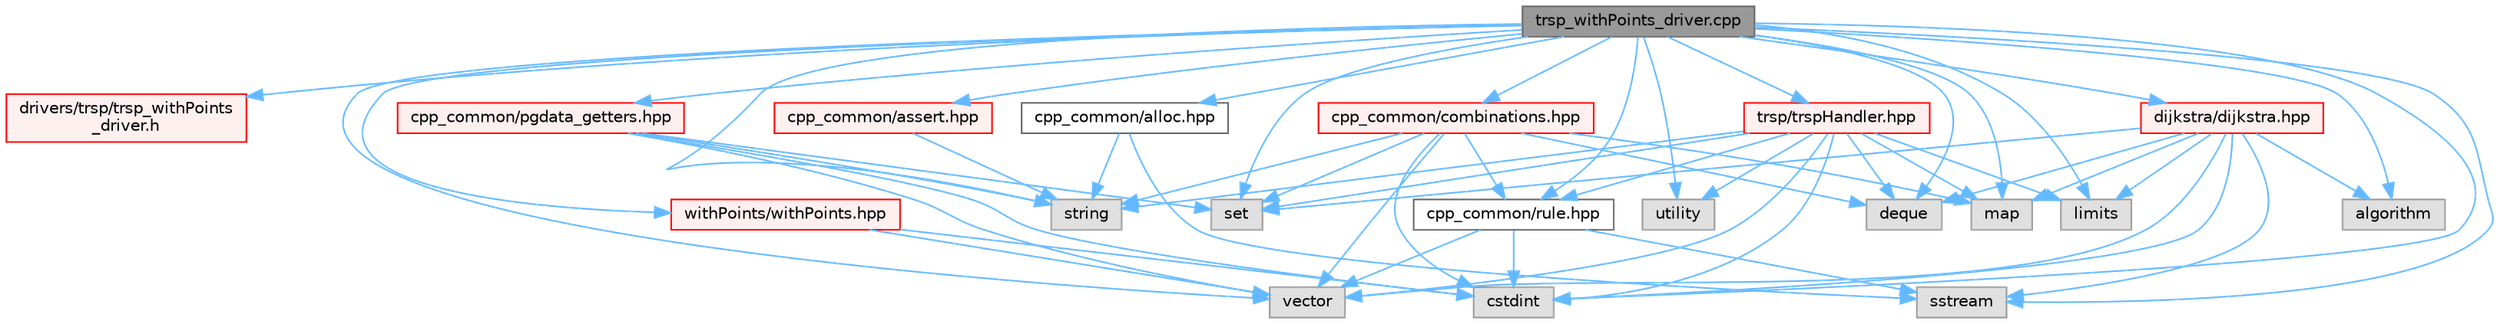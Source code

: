 digraph "trsp_withPoints_driver.cpp"
{
 // LATEX_PDF_SIZE
  bgcolor="transparent";
  edge [fontname=Helvetica,fontsize=10,labelfontname=Helvetica,labelfontsize=10];
  node [fontname=Helvetica,fontsize=10,shape=box,height=0.2,width=0.4];
  Node1 [id="Node000001",label="trsp_withPoints_driver.cpp",height=0.2,width=0.4,color="gray40", fillcolor="grey60", style="filled", fontcolor="black",tooltip=" "];
  Node1 -> Node2 [id="edge1_Node000001_Node000002",color="steelblue1",style="solid",tooltip=" "];
  Node2 [id="Node000002",label="drivers/trsp/trsp_withPoints\l_driver.h",height=0.2,width=0.4,color="red", fillcolor="#FFF0F0", style="filled",URL="$trsp__withPoints__driver_8h.html",tooltip=" "];
  Node1 -> Node8 [id="edge2_Node000001_Node000008",color="steelblue1",style="solid",tooltip=" "];
  Node8 [id="Node000008",label="utility",height=0.2,width=0.4,color="grey60", fillcolor="#E0E0E0", style="filled",tooltip=" "];
  Node1 -> Node9 [id="edge3_Node000001_Node000009",color="steelblue1",style="solid",tooltip=" "];
  Node9 [id="Node000009",label="vector",height=0.2,width=0.4,color="grey60", fillcolor="#E0E0E0", style="filled",tooltip=" "];
  Node1 -> Node10 [id="edge4_Node000001_Node000010",color="steelblue1",style="solid",tooltip=" "];
  Node10 [id="Node000010",label="cstdint",height=0.2,width=0.4,color="grey60", fillcolor="#E0E0E0", style="filled",tooltip=" "];
  Node1 -> Node11 [id="edge5_Node000001_Node000011",color="steelblue1",style="solid",tooltip=" "];
  Node11 [id="Node000011",label="sstream",height=0.2,width=0.4,color="grey60", fillcolor="#E0E0E0", style="filled",tooltip=" "];
  Node1 -> Node12 [id="edge6_Node000001_Node000012",color="steelblue1",style="solid",tooltip=" "];
  Node12 [id="Node000012",label="deque",height=0.2,width=0.4,color="grey60", fillcolor="#E0E0E0", style="filled",tooltip=" "];
  Node1 -> Node13 [id="edge7_Node000001_Node000013",color="steelblue1",style="solid",tooltip=" "];
  Node13 [id="Node000013",label="algorithm",height=0.2,width=0.4,color="grey60", fillcolor="#E0E0E0", style="filled",tooltip=" "];
  Node1 -> Node14 [id="edge8_Node000001_Node000014",color="steelblue1",style="solid",tooltip=" "];
  Node14 [id="Node000014",label="limits",height=0.2,width=0.4,color="grey60", fillcolor="#E0E0E0", style="filled",tooltip=" "];
  Node1 -> Node15 [id="edge9_Node000001_Node000015",color="steelblue1",style="solid",tooltip=" "];
  Node15 [id="Node000015",label="set",height=0.2,width=0.4,color="grey60", fillcolor="#E0E0E0", style="filled",tooltip=" "];
  Node1 -> Node16 [id="edge10_Node000001_Node000016",color="steelblue1",style="solid",tooltip=" "];
  Node16 [id="Node000016",label="map",height=0.2,width=0.4,color="grey60", fillcolor="#E0E0E0", style="filled",tooltip=" "];
  Node1 -> Node17 [id="edge11_Node000001_Node000017",color="steelblue1",style="solid",tooltip=" "];
  Node17 [id="Node000017",label="string",height=0.2,width=0.4,color="grey60", fillcolor="#E0E0E0", style="filled",tooltip=" "];
  Node1 -> Node18 [id="edge12_Node000001_Node000018",color="steelblue1",style="solid",tooltip=" "];
  Node18 [id="Node000018",label="cpp_common/pgdata_getters.hpp",height=0.2,width=0.4,color="red", fillcolor="#FFF0F0", style="filled",URL="$pgdata__getters_8hpp.html",tooltip=" "];
  Node18 -> Node10 [id="edge13_Node000018_Node000010",color="steelblue1",style="solid",tooltip=" "];
  Node18 -> Node17 [id="edge14_Node000018_Node000017",color="steelblue1",style="solid",tooltip=" "];
  Node18 -> Node15 [id="edge15_Node000018_Node000015",color="steelblue1",style="solid",tooltip=" "];
  Node18 -> Node9 [id="edge16_Node000018_Node000009",color="steelblue1",style="solid",tooltip=" "];
  Node1 -> Node34 [id="edge17_Node000001_Node000034",color="steelblue1",style="solid",tooltip=" "];
  Node34 [id="Node000034",label="cpp_common/alloc.hpp",height=0.2,width=0.4,color="grey40", fillcolor="white", style="filled",URL="$alloc_8hpp.html",tooltip=" "];
  Node34 -> Node17 [id="edge18_Node000034_Node000017",color="steelblue1",style="solid",tooltip=" "];
  Node34 -> Node11 [id="edge19_Node000034_Node000011",color="steelblue1",style="solid",tooltip=" "];
  Node1 -> Node35 [id="edge20_Node000001_Node000035",color="steelblue1",style="solid",tooltip=" "];
  Node35 [id="Node000035",label="cpp_common/assert.hpp",height=0.2,width=0.4,color="red", fillcolor="#FFF0F0", style="filled",URL="$assert_8hpp.html",tooltip="Assertions Handling."];
  Node35 -> Node17 [id="edge21_Node000035_Node000017",color="steelblue1",style="solid",tooltip=" "];
  Node1 -> Node37 [id="edge22_Node000001_Node000037",color="steelblue1",style="solid",tooltip=" "];
  Node37 [id="Node000037",label="cpp_common/rule.hpp",height=0.2,width=0.4,color="grey40", fillcolor="white", style="filled",URL="$rule_8hpp.html",tooltip=" "];
  Node37 -> Node9 [id="edge23_Node000037_Node000009",color="steelblue1",style="solid",tooltip=" "];
  Node37 -> Node11 [id="edge24_Node000037_Node000011",color="steelblue1",style="solid",tooltip=" "];
  Node37 -> Node10 [id="edge25_Node000037_Node000010",color="steelblue1",style="solid",tooltip=" "];
  Node1 -> Node38 [id="edge26_Node000001_Node000038",color="steelblue1",style="solid",tooltip=" "];
  Node38 [id="Node000038",label="cpp_common/combinations.hpp",height=0.2,width=0.4,color="red", fillcolor="#FFF0F0", style="filled",URL="$combinations_8hpp.html",tooltip=" "];
  Node38 -> Node10 [id="edge27_Node000038_Node000010",color="steelblue1",style="solid",tooltip=" "];
  Node38 -> Node16 [id="edge28_Node000038_Node000016",color="steelblue1",style="solid",tooltip=" "];
  Node38 -> Node15 [id="edge29_Node000038_Node000015",color="steelblue1",style="solid",tooltip=" "];
  Node38 -> Node12 [id="edge30_Node000038_Node000012",color="steelblue1",style="solid",tooltip=" "];
  Node38 -> Node9 [id="edge31_Node000038_Node000009",color="steelblue1",style="solid",tooltip=" "];
  Node38 -> Node17 [id="edge32_Node000038_Node000017",color="steelblue1",style="solid",tooltip=" "];
  Node38 -> Node37 [id="edge33_Node000038_Node000037",color="steelblue1",style="solid",tooltip=" "];
  Node1 -> Node55 [id="edge34_Node000001_Node000055",color="steelblue1",style="solid",tooltip=" "];
  Node55 [id="Node000055",label="withPoints/withPoints.hpp",height=0.2,width=0.4,color="red", fillcolor="#FFF0F0", style="filled",URL="$withPoints_8hpp.html",tooltip=" "];
  Node55 -> Node9 [id="edge35_Node000055_Node000009",color="steelblue1",style="solid",tooltip=" "];
  Node55 -> Node10 [id="edge36_Node000055_Node000010",color="steelblue1",style="solid",tooltip=" "];
  Node1 -> Node57 [id="edge37_Node000001_Node000057",color="steelblue1",style="solid",tooltip=" "];
  Node57 [id="Node000057",label="trsp/trspHandler.hpp",height=0.2,width=0.4,color="red", fillcolor="#FFF0F0", style="filled",URL="$trspHandler_8hpp.html",tooltip=" "];
  Node57 -> Node9 [id="edge38_Node000057_Node000009",color="steelblue1",style="solid",tooltip=" "];
  Node57 -> Node12 [id="edge39_Node000057_Node000012",color="steelblue1",style="solid",tooltip=" "];
  Node57 -> Node16 [id="edge40_Node000057_Node000016",color="steelblue1",style="solid",tooltip=" "];
  Node57 -> Node17 [id="edge41_Node000057_Node000017",color="steelblue1",style="solid",tooltip=" "];
  Node57 -> Node8 [id="edge42_Node000057_Node000008",color="steelblue1",style="solid",tooltip=" "];
  Node57 -> Node14 [id="edge43_Node000057_Node000014",color="steelblue1",style="solid",tooltip=" "];
  Node57 -> Node15 [id="edge44_Node000057_Node000015",color="steelblue1",style="solid",tooltip=" "];
  Node57 -> Node10 [id="edge45_Node000057_Node000010",color="steelblue1",style="solid",tooltip=" "];
  Node57 -> Node37 [id="edge46_Node000057_Node000037",color="steelblue1",style="solid",tooltip=" "];
  Node1 -> Node62 [id="edge47_Node000001_Node000062",color="steelblue1",style="solid",tooltip=" "];
  Node62 [id="Node000062",label="dijkstra/dijkstra.hpp",height=0.2,width=0.4,color="red", fillcolor="#FFF0F0", style="filled",URL="$dijkstra_8hpp.html",tooltip=" "];
  Node62 -> Node12 [id="edge48_Node000062_Node000012",color="steelblue1",style="solid",tooltip=" "];
  Node62 -> Node15 [id="edge49_Node000062_Node000015",color="steelblue1",style="solid",tooltip=" "];
  Node62 -> Node9 [id="edge50_Node000062_Node000009",color="steelblue1",style="solid",tooltip=" "];
  Node62 -> Node13 [id="edge51_Node000062_Node000013",color="steelblue1",style="solid",tooltip=" "];
  Node62 -> Node11 [id="edge52_Node000062_Node000011",color="steelblue1",style="solid",tooltip=" "];
  Node62 -> Node14 [id="edge53_Node000062_Node000014",color="steelblue1",style="solid",tooltip=" "];
  Node62 -> Node16 [id="edge54_Node000062_Node000016",color="steelblue1",style="solid",tooltip=" "];
  Node62 -> Node10 [id="edge55_Node000062_Node000010",color="steelblue1",style="solid",tooltip=" "];
}
